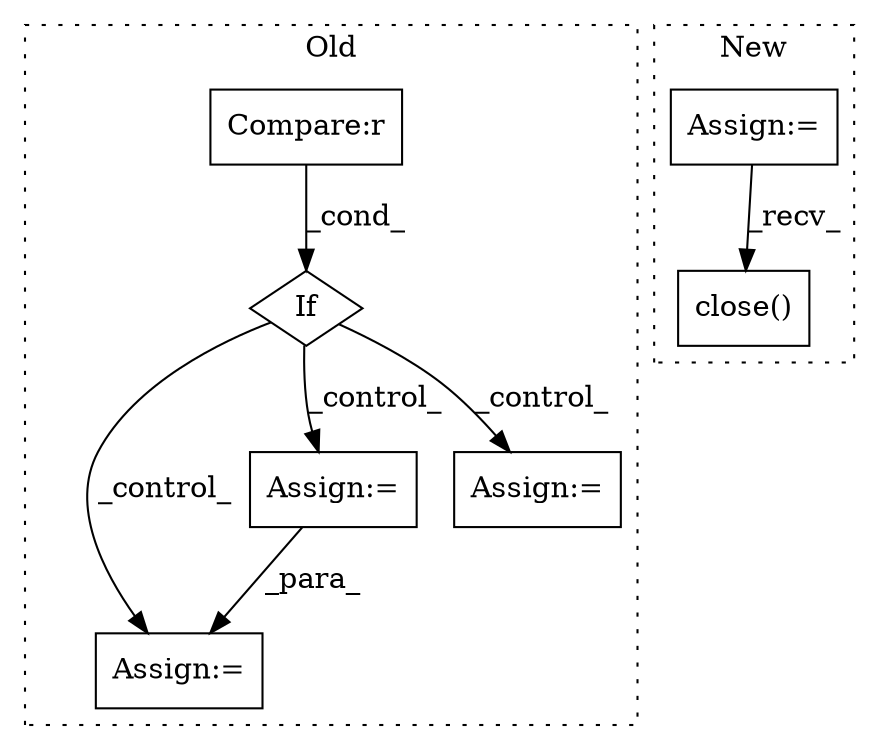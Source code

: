 digraph G {
subgraph cluster0 {
1 [label="If" a="96" s="6285" l="0" shape="diamond"];
3 [label="Assign:=" a="68" s="6832" l="3" shape="box"];
4 [label="Compare:r" a="40" s="6285" l="43" shape="box"];
6 [label="Assign:=" a="68" s="6701" l="3" shape="box"];
7 [label="Assign:=" a="68" s="6362" l="17" shape="box"];
label = "Old";
style="dotted";
}
subgraph cluster1 {
2 [label="close()" a="75" s="6590" l="12" shape="box"];
5 [label="Assign:=" a="68" s="5585" l="3" shape="box"];
label = "New";
style="dotted";
}
1 -> 3 [label="_control_"];
1 -> 6 [label="_control_"];
1 -> 7 [label="_control_"];
4 -> 1 [label="_cond_"];
5 -> 2 [label="_recv_"];
6 -> 3 [label="_para_"];
}